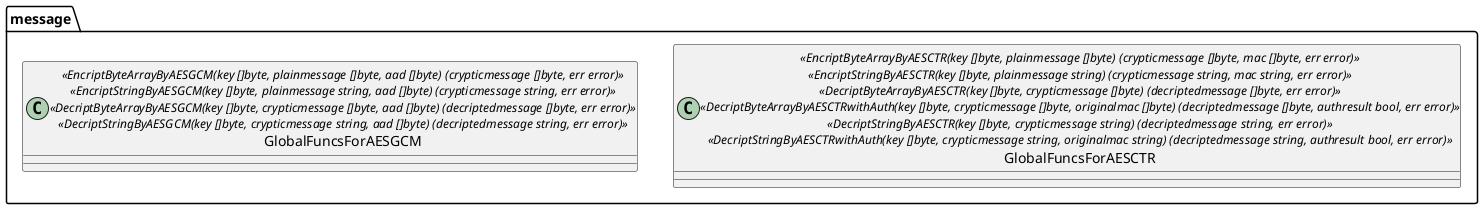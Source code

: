 @startuml
namespace message {
    class GlobalFuncsForAESCTR <<EncriptByteArrayByAESCTR(key []byte, plainmessage []byte) (crypticmessage []byte, mac []byte, err error)>> \
                               <<EncriptStringByAESCTR(key []byte, plainmessage string) (crypticmessage string, mac string, err error)>> \
                               <<DecriptByteArrayByAESCTR(key []byte, crypticmessage []byte) (decriptedmessage []byte, err error)>> \
                               <<DecriptByteArrayByAESCTRwithAuth(key []byte, crypticmessage []byte, originalmac []byte) (decriptedmessage []byte, authresult bool, err error)>> \
                               <<DecriptStringByAESCTR(key []byte, crypticmessage string) (decriptedmessage string, err error)>> \
                               <<DecriptStringByAESCTRwithAuth(key []byte, crypticmessage string, originalmac string) (decriptedmessage string, authresult bool, err error)>>
    class GlobalFuncsForAESGCM <<EncriptByteArrayByAESGCM(key []byte, plainmessage []byte, aad []byte) (crypticmessage []byte, err error)>> \
                               <<EncriptStringByAESGCM(key []byte, plainmessage string, aad []byte) (crypticmessage string, err error)>> \
                               <<DecriptByteArrayByAESGCM(key []byte, crypticmessage []byte, aad []byte) (decriptedmessage []byte, err error)>> \
                               <<DecriptStringByAESGCM(key []byte, crypticmessage string, aad []byte) (decriptedmessage string, err error)>>
}


@enduml
